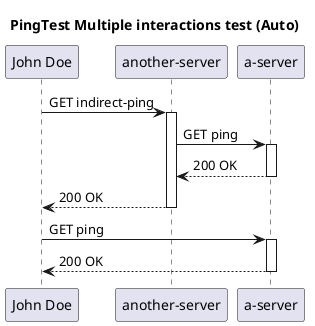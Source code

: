 @startuml
title PingTest Multiple interactions test (Auto)
participant "John Doe"
participant "another-server"
participant "a-server"
"John Doe" -> "another-server": GET indirect-ping
activate "another-server"
"another-server" -> "a-server": GET ping
activate "a-server"

"a-server" --> "another-server": 200 OK
deactivate "a-server"
"another-server" --> "John Doe": 200 OK
deactivate "another-server"
"John Doe" -> "a-server": GET ping
activate "a-server"

"a-server" --> "John Doe": 200 OK
deactivate "a-server"
@enduml